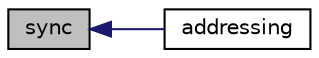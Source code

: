 digraph "sync"
{
  bgcolor="transparent";
  edge [fontname="Helvetica",fontsize="10",labelfontname="Helvetica",labelfontsize="10"];
  node [fontname="Helvetica",fontsize="10",shape=record];
  rankdir="LR";
  Node2877 [label="sync",height=0.2,width=0.4,color="black", fillcolor="grey75", style="filled", fontcolor="black"];
  Node2877 -> Node2878 [dir="back",color="midnightblue",fontsize="10",style="solid",fontname="Helvetica"];
  Node2878 [label="addressing",height=0.2,width=0.4,color="black",URL="$a26577.html#a0bf8bcecc8279e0a63064911f18a6103"];
}
